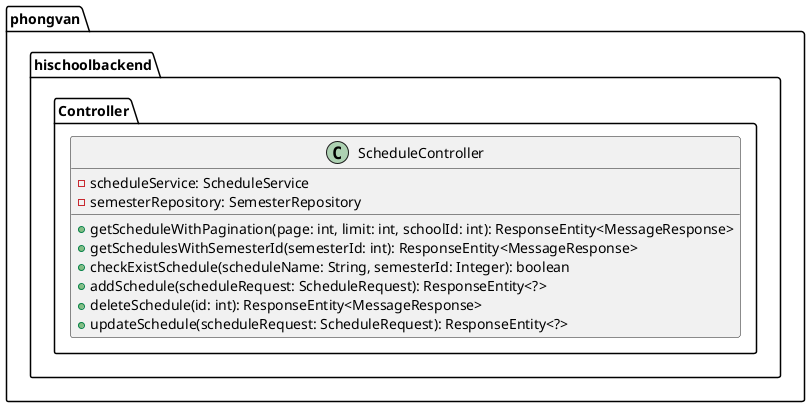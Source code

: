 @startuml

package phongvan.hischoolbackend.Controller {
    class ScheduleController {
        - scheduleService: ScheduleService
        - semesterRepository: SemesterRepository

        + getScheduleWithPagination(page: int, limit: int, schoolId: int): ResponseEntity<MessageResponse>
        + getSchedulesWithSemesterId(semesterId: int): ResponseEntity<MessageResponse>
        + checkExistSchedule(scheduleName: String, semesterId: Integer): boolean
        + addSchedule(scheduleRequest: ScheduleRequest): ResponseEntity<?>
        + deleteSchedule(id: int): ResponseEntity<MessageResponse>
        + updateSchedule(scheduleRequest: ScheduleRequest): ResponseEntity<?>
    }
}

@enduml
